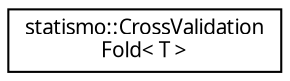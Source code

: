 digraph "Graphical Class Hierarchy"
{
  edge [fontname="FreeSans.ttf",fontsize="10",labelfontname="FreeSans.ttf",labelfontsize="10"];
  node [fontname="FreeSans.ttf",fontsize="10",shape=record];
  rankdir="LR";
  Node1 [label="statismo::CrossValidation\lFold\< T \>",height=0.2,width=0.4,color="black", fillcolor="white", style="filled",URL="$classstatismo_1_1CrossValidationFold.html",tooltip="Holds training and test data used for Crossvalidation. "];
}
